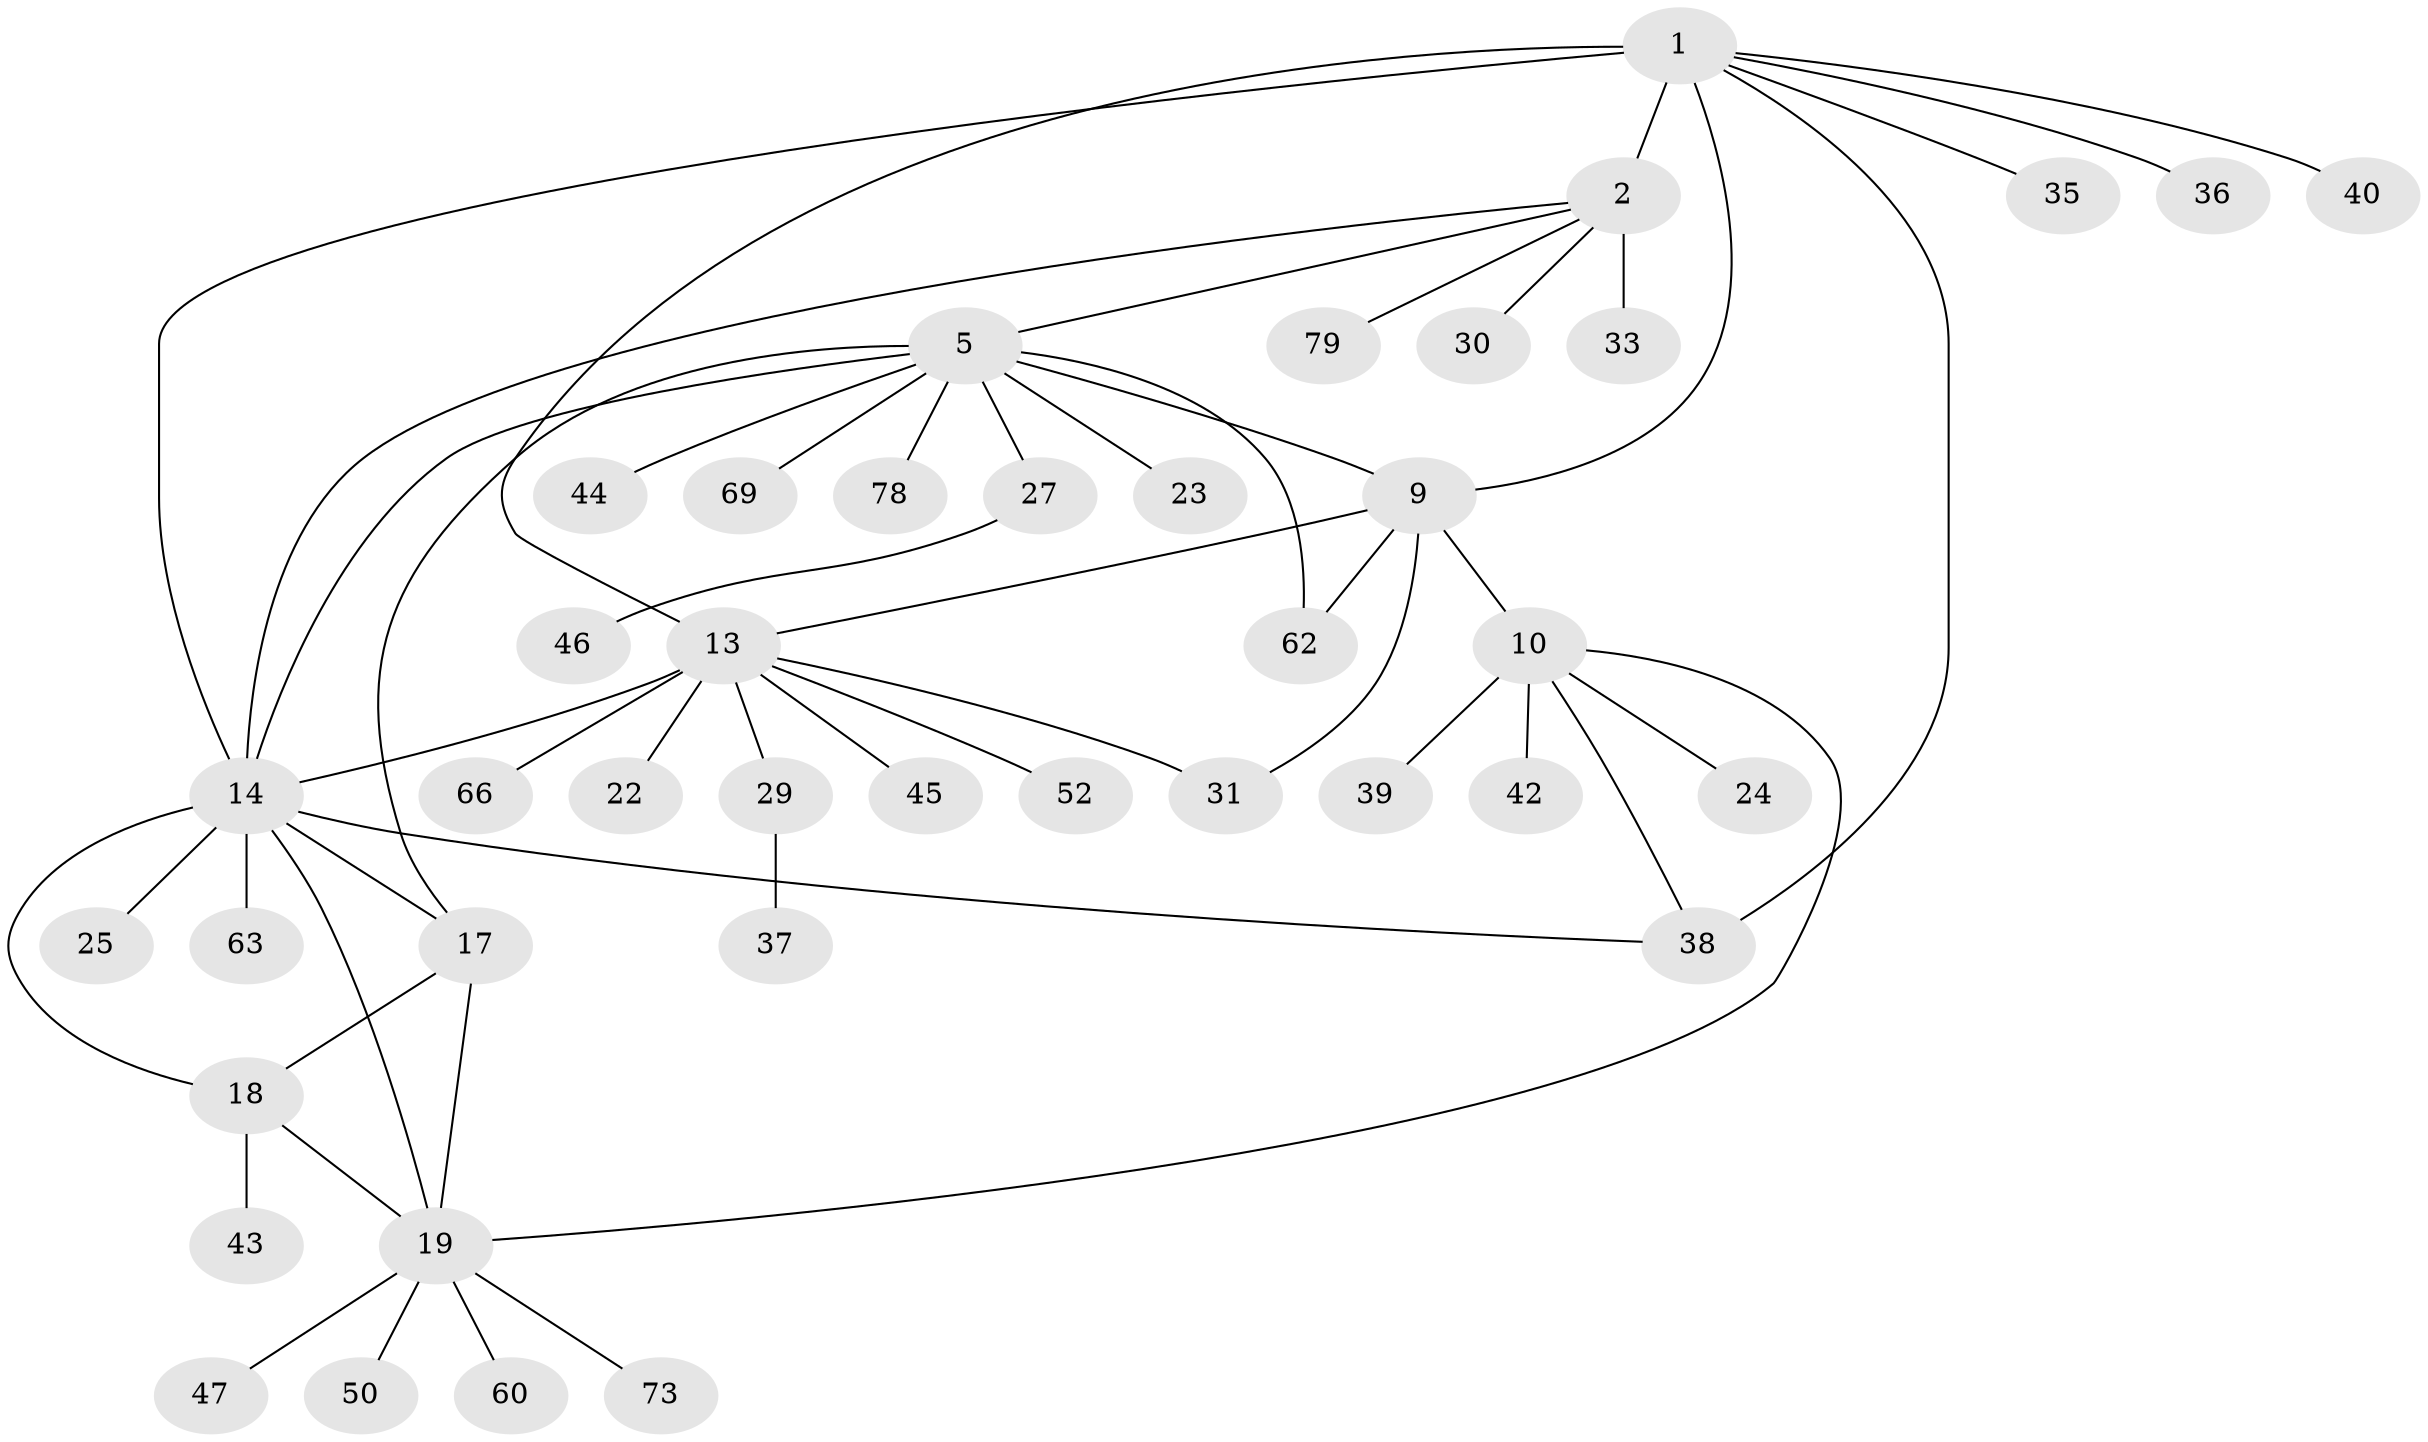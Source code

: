 // original degree distribution, {4: 0.04878048780487805, 6: 0.04878048780487805, 12: 0.024390243902439025, 5: 0.036585365853658534, 10: 0.036585365853658534, 3: 0.07317073170731707, 7: 0.024390243902439025, 9: 0.012195121951219513, 1: 0.5609756097560976, 2: 0.13414634146341464}
// Generated by graph-tools (version 1.1) at 2025/15/03/09/25 04:15:55]
// undirected, 41 vertices, 54 edges
graph export_dot {
graph [start="1"]
  node [color=gray90,style=filled];
  1 [super="+3"];
  2 [super="+4+64+49"];
  5 [super="+26+7+8+6"];
  9 [super="+77+65+61+56"];
  10 [super="+11+12"];
  13 [super="+34+15+51"];
  14 [super="+16+48"];
  17 [super="+54"];
  18;
  19 [super="+32"];
  22;
  23;
  24;
  25;
  27;
  29;
  30 [super="+74"];
  31;
  33;
  35;
  36;
  37;
  38 [super="+41"];
  39;
  40;
  42;
  43;
  44;
  45;
  46;
  47;
  50 [super="+59"];
  52;
  60;
  62 [super="+80+81"];
  63;
  66;
  69;
  73;
  78;
  79;
  1 -- 2 [weight=4];
  1 -- 40;
  1 -- 35;
  1 -- 36;
  1 -- 9;
  1 -- 13;
  1 -- 14;
  1 -- 38 [weight=2];
  2 -- 30;
  2 -- 33;
  2 -- 79;
  2 -- 14;
  2 -- 5;
  5 -- 44;
  5 -- 9;
  5 -- 14;
  5 -- 78;
  5 -- 23;
  5 -- 27;
  5 -- 62;
  5 -- 17;
  5 -- 69;
  9 -- 10 [weight=3];
  9 -- 13 [weight=2];
  9 -- 31;
  9 -- 62;
  10 -- 38;
  10 -- 42;
  10 -- 19;
  10 -- 39;
  10 -- 24;
  13 -- 14 [weight=4];
  13 -- 22;
  13 -- 31;
  13 -- 45;
  13 -- 66;
  13 -- 29;
  13 -- 52;
  14 -- 38;
  14 -- 17;
  14 -- 18;
  14 -- 19;
  14 -- 25;
  14 -- 63;
  17 -- 18;
  17 -- 19;
  18 -- 19;
  18 -- 43;
  19 -- 47;
  19 -- 50;
  19 -- 60;
  19 -- 73;
  27 -- 46;
  29 -- 37;
}
